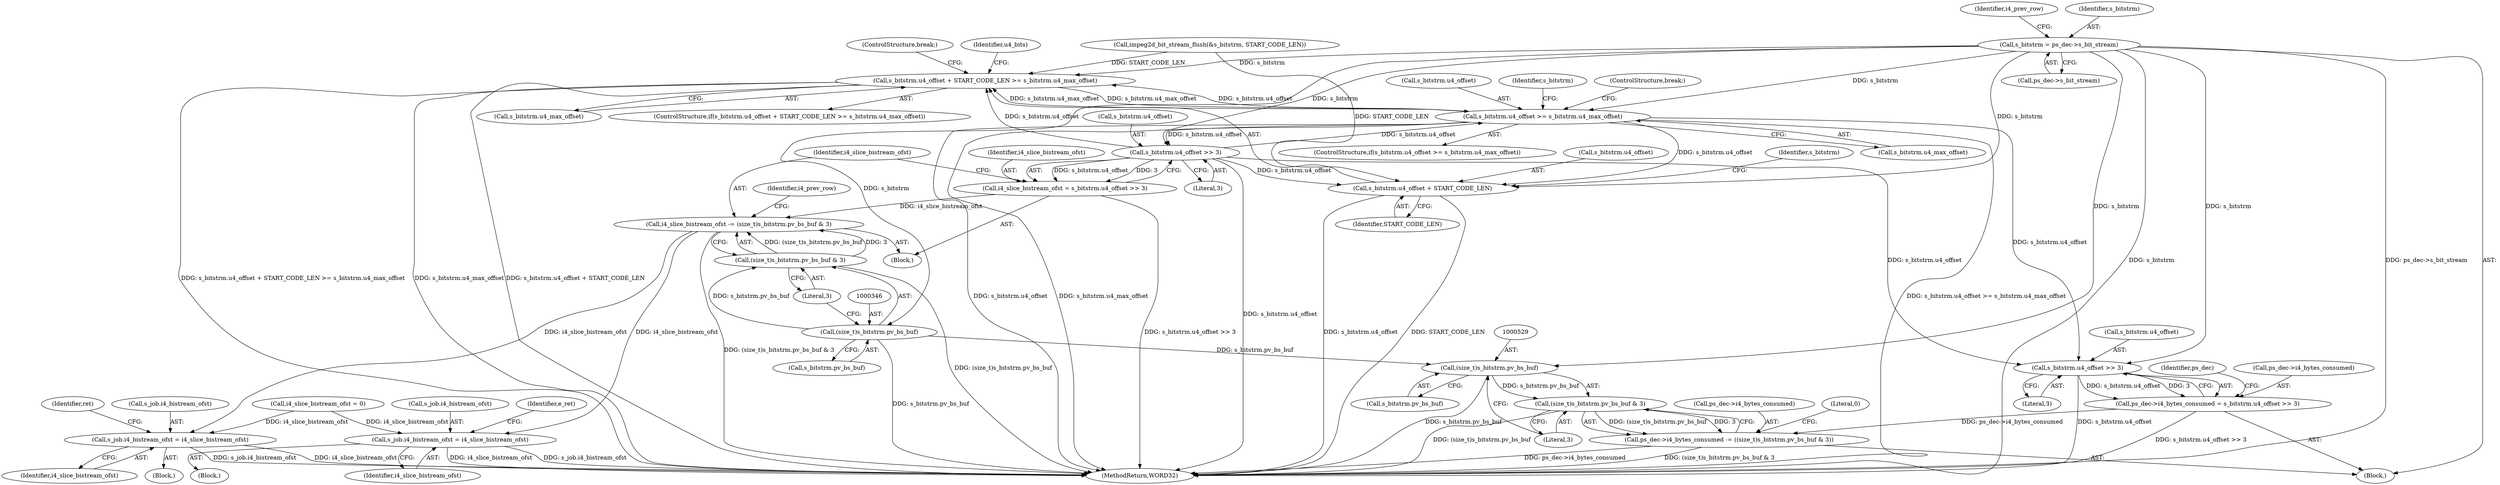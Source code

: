 digraph "0_Android_ba604d336b40fd4bde1622f64d67135bdbd61301_0@pointer" {
"1000125" [label="(Call,s_bitstrm = ps_dec->s_bit_stream)"];
"1000240" [label="(Call,s_bitstrm.u4_offset + START_CODE_LEN >= s_bitstrm.u4_max_offset)"];
"1000374" [label="(Call,s_bitstrm.u4_offset >= s_bitstrm.u4_max_offset)"];
"1000241" [label="(Call,s_bitstrm.u4_offset + START_CODE_LEN)"];
"1000337" [label="(Call,s_bitstrm.u4_offset >> 3)"];
"1000335" [label="(Call,i4_slice_bistream_ofst = s_bitstrm.u4_offset >> 3)"];
"1000342" [label="(Call,i4_slice_bistream_ofst -= (size_t)s_bitstrm.pv_bs_buf & 3)"];
"1000312" [label="(Call,s_job.i4_bistream_ofst = i4_slice_bistream_ofst)"];
"1000403" [label="(Call,s_job.i4_bistream_ofst = i4_slice_bistream_ofst)"];
"1000518" [label="(Call,s_bitstrm.u4_offset >> 3)"];
"1000514" [label="(Call,ps_dec->i4_bytes_consumed = s_bitstrm.u4_offset >> 3)"];
"1000523" [label="(Call,ps_dec->i4_bytes_consumed -= ((size_t)s_bitstrm.pv_bs_buf & 3))"];
"1000345" [label="(Call,(size_t)s_bitstrm.pv_bs_buf)"];
"1000344" [label="(Call,(size_t)s_bitstrm.pv_bs_buf & 3)"];
"1000528" [label="(Call,(size_t)s_bitstrm.pv_bs_buf)"];
"1000527" [label="(Call,(size_t)s_bitstrm.pv_bs_buf & 3)"];
"1000352" [label="(Identifier,i4_prev_row)"];
"1000131" [label="(Identifier,i4_prev_row)"];
"1000522" [label="(Literal,3)"];
"1000523" [label="(Call,ps_dec->i4_bytes_consumed -= ((size_t)s_bitstrm.pv_bs_buf & 3))"];
"1000242" [label="(Call,s_bitstrm.u4_offset)"];
"1000528" [label="(Call,(size_t)s_bitstrm.pv_bs_buf)"];
"1000374" [label="(Call,s_bitstrm.u4_offset >= s_bitstrm.u4_max_offset)"];
"1000375" [label="(Call,s_bitstrm.u4_offset)"];
"1000337" [label="(Call,s_bitstrm.u4_offset >> 3)"];
"1000383" [label="(Block,)"];
"1000343" [label="(Identifier,i4_slice_bistream_ofst)"];
"1000514" [label="(Call,ps_dec->i4_bytes_consumed = s_bitstrm.u4_offset >> 3)"];
"1000313" [label="(Call,s_job.i4_bistream_ofst)"];
"1000357" [label="(Call,impeg2d_bit_stream_flush(&s_bitstrm, START_CODE_LEN))"];
"1000125" [label="(Call,s_bitstrm = ps_dec->s_bit_stream)"];
"1000336" [label="(Identifier,i4_slice_bistream_ofst)"];
"1000318" [label="(Identifier,ret)"];
"1000524" [label="(Call,ps_dec->i4_bytes_consumed)"];
"1000239" [label="(ControlStructure,if(s_bitstrm.u4_offset + START_CODE_LEN >= s_bitstrm.u4_max_offset))"];
"1000378" [label="(Call,s_bitstrm.u4_max_offset)"];
"1000404" [label="(Call,s_job.i4_bistream_ofst)"];
"1000127" [label="(Call,ps_dec->s_bit_stream)"];
"1000247" [label="(Identifier,s_bitstrm)"];
"1000126" [label="(Identifier,s_bitstrm)"];
"1000345" [label="(Call,(size_t)s_bitstrm.pv_bs_buf)"];
"1000533" [label="(Literal,3)"];
"1000240" [label="(Call,s_bitstrm.u4_offset + START_CODE_LEN >= s_bitstrm.u4_max_offset)"];
"1000250" [label="(ControlStructure,break;)"];
"1000342" [label="(Call,i4_slice_bistream_ofst -= (size_t)s_bitstrm.pv_bs_buf & 3)"];
"1000525" [label="(Identifier,ps_dec)"];
"1000527" [label="(Call,(size_t)s_bitstrm.pv_bs_buf & 3)"];
"1000109" [label="(Block,)"];
"1000530" [label="(Call,s_bitstrm.pv_bs_buf)"];
"1000365" [label="(Identifier,s_bitstrm)"];
"1000316" [label="(Identifier,i4_slice_bistream_ofst)"];
"1000294" [label="(Block,)"];
"1000246" [label="(Call,s_bitstrm.u4_max_offset)"];
"1000403" [label="(Call,s_job.i4_bistream_ofst = i4_slice_bistream_ofst)"];
"1000407" [label="(Identifier,i4_slice_bistream_ofst)"];
"1000347" [label="(Call,s_bitstrm.pv_bs_buf)"];
"1000519" [label="(Call,s_bitstrm.u4_offset)"];
"1000341" [label="(Literal,3)"];
"1000382" [label="(ControlStructure,break;)"];
"1000518" [label="(Call,s_bitstrm.u4_offset >> 3)"];
"1000338" [label="(Call,s_bitstrm.u4_offset)"];
"1000535" [label="(Literal,0)"];
"1000252" [label="(Identifier,u4_bits)"];
"1000241" [label="(Call,s_bitstrm.u4_offset + START_CODE_LEN)"];
"1000515" [label="(Call,ps_dec->i4_bytes_consumed)"];
"1000245" [label="(Identifier,START_CODE_LEN)"];
"1000373" [label="(ControlStructure,if(s_bitstrm.u4_offset >= s_bitstrm.u4_max_offset))"];
"1000350" [label="(Literal,3)"];
"1000312" [label="(Call,s_job.i4_bistream_ofst = i4_slice_bistream_ofst)"];
"1000344" [label="(Call,(size_t)s_bitstrm.pv_bs_buf & 3)"];
"1000335" [label="(Call,i4_slice_bistream_ofst = s_bitstrm.u4_offset >> 3)"];
"1000409" [label="(Identifier,e_ret)"];
"1000536" [label="(MethodReturn,WORD32)"];
"1000232" [label="(Call,i4_slice_bistream_ofst = 0)"];
"1000288" [label="(Block,)"];
"1000125" -> "1000109"  [label="AST: "];
"1000125" -> "1000127"  [label="CFG: "];
"1000126" -> "1000125"  [label="AST: "];
"1000127" -> "1000125"  [label="AST: "];
"1000131" -> "1000125"  [label="CFG: "];
"1000125" -> "1000536"  [label="DDG: s_bitstrm"];
"1000125" -> "1000536"  [label="DDG: ps_dec->s_bit_stream"];
"1000125" -> "1000240"  [label="DDG: s_bitstrm"];
"1000125" -> "1000241"  [label="DDG: s_bitstrm"];
"1000125" -> "1000337"  [label="DDG: s_bitstrm"];
"1000125" -> "1000345"  [label="DDG: s_bitstrm"];
"1000125" -> "1000374"  [label="DDG: s_bitstrm"];
"1000125" -> "1000518"  [label="DDG: s_bitstrm"];
"1000125" -> "1000528"  [label="DDG: s_bitstrm"];
"1000240" -> "1000239"  [label="AST: "];
"1000240" -> "1000246"  [label="CFG: "];
"1000241" -> "1000240"  [label="AST: "];
"1000246" -> "1000240"  [label="AST: "];
"1000250" -> "1000240"  [label="CFG: "];
"1000252" -> "1000240"  [label="CFG: "];
"1000240" -> "1000536"  [label="DDG: s_bitstrm.u4_offset + START_CODE_LEN >= s_bitstrm.u4_max_offset"];
"1000240" -> "1000536"  [label="DDG: s_bitstrm.u4_max_offset"];
"1000240" -> "1000536"  [label="DDG: s_bitstrm.u4_offset + START_CODE_LEN"];
"1000374" -> "1000240"  [label="DDG: s_bitstrm.u4_offset"];
"1000374" -> "1000240"  [label="DDG: s_bitstrm.u4_max_offset"];
"1000337" -> "1000240"  [label="DDG: s_bitstrm.u4_offset"];
"1000357" -> "1000240"  [label="DDG: START_CODE_LEN"];
"1000240" -> "1000374"  [label="DDG: s_bitstrm.u4_max_offset"];
"1000374" -> "1000373"  [label="AST: "];
"1000374" -> "1000378"  [label="CFG: "];
"1000375" -> "1000374"  [label="AST: "];
"1000378" -> "1000374"  [label="AST: "];
"1000365" -> "1000374"  [label="CFG: "];
"1000382" -> "1000374"  [label="CFG: "];
"1000374" -> "1000536"  [label="DDG: s_bitstrm.u4_offset"];
"1000374" -> "1000536"  [label="DDG: s_bitstrm.u4_max_offset"];
"1000374" -> "1000536"  [label="DDG: s_bitstrm.u4_offset >= s_bitstrm.u4_max_offset"];
"1000374" -> "1000241"  [label="DDG: s_bitstrm.u4_offset"];
"1000374" -> "1000337"  [label="DDG: s_bitstrm.u4_offset"];
"1000337" -> "1000374"  [label="DDG: s_bitstrm.u4_offset"];
"1000374" -> "1000518"  [label="DDG: s_bitstrm.u4_offset"];
"1000241" -> "1000245"  [label="CFG: "];
"1000242" -> "1000241"  [label="AST: "];
"1000245" -> "1000241"  [label="AST: "];
"1000247" -> "1000241"  [label="CFG: "];
"1000241" -> "1000536"  [label="DDG: s_bitstrm.u4_offset"];
"1000241" -> "1000536"  [label="DDG: START_CODE_LEN"];
"1000337" -> "1000241"  [label="DDG: s_bitstrm.u4_offset"];
"1000357" -> "1000241"  [label="DDG: START_CODE_LEN"];
"1000337" -> "1000335"  [label="AST: "];
"1000337" -> "1000341"  [label="CFG: "];
"1000338" -> "1000337"  [label="AST: "];
"1000341" -> "1000337"  [label="AST: "];
"1000335" -> "1000337"  [label="CFG: "];
"1000337" -> "1000536"  [label="DDG: s_bitstrm.u4_offset"];
"1000337" -> "1000335"  [label="DDG: s_bitstrm.u4_offset"];
"1000337" -> "1000335"  [label="DDG: 3"];
"1000337" -> "1000518"  [label="DDG: s_bitstrm.u4_offset"];
"1000335" -> "1000288"  [label="AST: "];
"1000336" -> "1000335"  [label="AST: "];
"1000343" -> "1000335"  [label="CFG: "];
"1000335" -> "1000536"  [label="DDG: s_bitstrm.u4_offset >> 3"];
"1000335" -> "1000342"  [label="DDG: i4_slice_bistream_ofst"];
"1000342" -> "1000288"  [label="AST: "];
"1000342" -> "1000344"  [label="CFG: "];
"1000343" -> "1000342"  [label="AST: "];
"1000344" -> "1000342"  [label="AST: "];
"1000352" -> "1000342"  [label="CFG: "];
"1000342" -> "1000536"  [label="DDG: (size_t)s_bitstrm.pv_bs_buf & 3"];
"1000342" -> "1000312"  [label="DDG: i4_slice_bistream_ofst"];
"1000344" -> "1000342"  [label="DDG: (size_t)s_bitstrm.pv_bs_buf"];
"1000344" -> "1000342"  [label="DDG: 3"];
"1000342" -> "1000403"  [label="DDG: i4_slice_bistream_ofst"];
"1000312" -> "1000294"  [label="AST: "];
"1000312" -> "1000316"  [label="CFG: "];
"1000313" -> "1000312"  [label="AST: "];
"1000316" -> "1000312"  [label="AST: "];
"1000318" -> "1000312"  [label="CFG: "];
"1000312" -> "1000536"  [label="DDG: i4_slice_bistream_ofst"];
"1000312" -> "1000536"  [label="DDG: s_job.i4_bistream_ofst"];
"1000232" -> "1000312"  [label="DDG: i4_slice_bistream_ofst"];
"1000403" -> "1000383"  [label="AST: "];
"1000403" -> "1000407"  [label="CFG: "];
"1000404" -> "1000403"  [label="AST: "];
"1000407" -> "1000403"  [label="AST: "];
"1000409" -> "1000403"  [label="CFG: "];
"1000403" -> "1000536"  [label="DDG: s_job.i4_bistream_ofst"];
"1000403" -> "1000536"  [label="DDG: i4_slice_bistream_ofst"];
"1000232" -> "1000403"  [label="DDG: i4_slice_bistream_ofst"];
"1000518" -> "1000514"  [label="AST: "];
"1000518" -> "1000522"  [label="CFG: "];
"1000519" -> "1000518"  [label="AST: "];
"1000522" -> "1000518"  [label="AST: "];
"1000514" -> "1000518"  [label="CFG: "];
"1000518" -> "1000536"  [label="DDG: s_bitstrm.u4_offset"];
"1000518" -> "1000514"  [label="DDG: s_bitstrm.u4_offset"];
"1000518" -> "1000514"  [label="DDG: 3"];
"1000514" -> "1000109"  [label="AST: "];
"1000515" -> "1000514"  [label="AST: "];
"1000525" -> "1000514"  [label="CFG: "];
"1000514" -> "1000536"  [label="DDG: s_bitstrm.u4_offset >> 3"];
"1000514" -> "1000523"  [label="DDG: ps_dec->i4_bytes_consumed"];
"1000523" -> "1000109"  [label="AST: "];
"1000523" -> "1000527"  [label="CFG: "];
"1000524" -> "1000523"  [label="AST: "];
"1000527" -> "1000523"  [label="AST: "];
"1000535" -> "1000523"  [label="CFG: "];
"1000523" -> "1000536"  [label="DDG: ps_dec->i4_bytes_consumed"];
"1000523" -> "1000536"  [label="DDG: (size_t)s_bitstrm.pv_bs_buf & 3"];
"1000527" -> "1000523"  [label="DDG: (size_t)s_bitstrm.pv_bs_buf"];
"1000527" -> "1000523"  [label="DDG: 3"];
"1000345" -> "1000344"  [label="AST: "];
"1000345" -> "1000347"  [label="CFG: "];
"1000346" -> "1000345"  [label="AST: "];
"1000347" -> "1000345"  [label="AST: "];
"1000350" -> "1000345"  [label="CFG: "];
"1000345" -> "1000536"  [label="DDG: s_bitstrm.pv_bs_buf"];
"1000345" -> "1000344"  [label="DDG: s_bitstrm.pv_bs_buf"];
"1000345" -> "1000528"  [label="DDG: s_bitstrm.pv_bs_buf"];
"1000344" -> "1000350"  [label="CFG: "];
"1000350" -> "1000344"  [label="AST: "];
"1000344" -> "1000536"  [label="DDG: (size_t)s_bitstrm.pv_bs_buf"];
"1000528" -> "1000527"  [label="AST: "];
"1000528" -> "1000530"  [label="CFG: "];
"1000529" -> "1000528"  [label="AST: "];
"1000530" -> "1000528"  [label="AST: "];
"1000533" -> "1000528"  [label="CFG: "];
"1000528" -> "1000536"  [label="DDG: s_bitstrm.pv_bs_buf"];
"1000528" -> "1000527"  [label="DDG: s_bitstrm.pv_bs_buf"];
"1000527" -> "1000533"  [label="CFG: "];
"1000533" -> "1000527"  [label="AST: "];
"1000527" -> "1000536"  [label="DDG: (size_t)s_bitstrm.pv_bs_buf"];
}
